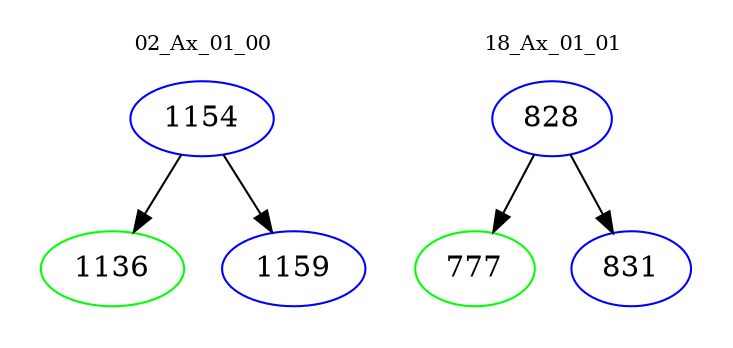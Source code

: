 digraph{
subgraph cluster_0 {
color = white
label = "02_Ax_01_00";
fontsize=10;
T0_1154 [label="1154", color="blue"]
T0_1154 -> T0_1136 [color="black"]
T0_1136 [label="1136", color="green"]
T0_1154 -> T0_1159 [color="black"]
T0_1159 [label="1159", color="blue"]
}
subgraph cluster_1 {
color = white
label = "18_Ax_01_01";
fontsize=10;
T1_828 [label="828", color="blue"]
T1_828 -> T1_777 [color="black"]
T1_777 [label="777", color="green"]
T1_828 -> T1_831 [color="black"]
T1_831 [label="831", color="blue"]
}
}
